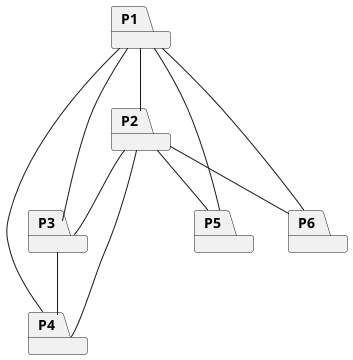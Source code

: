 @startuml

skinparam backgroundColor transparent

package P1
package P2
package P3
package P4
package P5
package P6

P1 -- P2
P2 -- P4
P1 -- P4
P1 -- P5
P1 -- P3
P2 -- P3
P1 -- P6
P3 -- P4
P2 -- P6
P2 -- P5

@enduml
